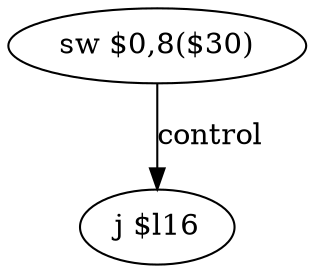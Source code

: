 digraph G1 {
node [shape = ellipse];
i0 [label = "sw $0,8($30)"] ;
i0 ->  i1 [label= "control"];
i1 [label = "j $l16"] ;
}
